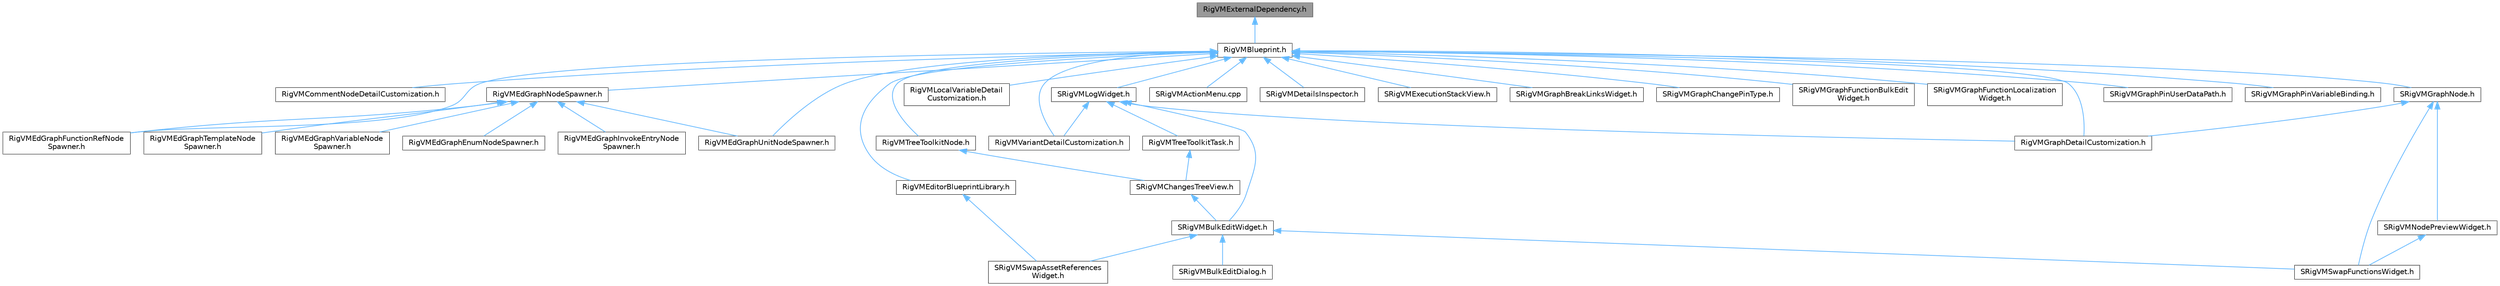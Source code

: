 digraph "RigVMExternalDependency.h"
{
 // INTERACTIVE_SVG=YES
 // LATEX_PDF_SIZE
  bgcolor="transparent";
  edge [fontname=Helvetica,fontsize=10,labelfontname=Helvetica,labelfontsize=10];
  node [fontname=Helvetica,fontsize=10,shape=box,height=0.2,width=0.4];
  Node1 [id="Node000001",label="RigVMExternalDependency.h",height=0.2,width=0.4,color="gray40", fillcolor="grey60", style="filled", fontcolor="black",tooltip=" "];
  Node1 -> Node2 [id="edge1_Node000001_Node000002",dir="back",color="steelblue1",style="solid",tooltip=" "];
  Node2 [id="Node000002",label="RigVMBlueprint.h",height=0.2,width=0.4,color="grey40", fillcolor="white", style="filled",URL="$df/d44/RigVMBlueprint_8h.html",tooltip=" "];
  Node2 -> Node3 [id="edge2_Node000002_Node000003",dir="back",color="steelblue1",style="solid",tooltip=" "];
  Node3 [id="Node000003",label="RigVMCommentNodeDetailCustomization.h",height=0.2,width=0.4,color="grey40", fillcolor="white", style="filled",URL="$de/ddb/RigVMCommentNodeDetailCustomization_8h.html",tooltip=" "];
  Node2 -> Node4 [id="edge3_Node000002_Node000004",dir="back",color="steelblue1",style="solid",tooltip=" "];
  Node4 [id="Node000004",label="RigVMEdGraphFunctionRefNode\lSpawner.h",height=0.2,width=0.4,color="grey40", fillcolor="white", style="filled",URL="$d3/d16/RigVMEdGraphFunctionRefNodeSpawner_8h.html",tooltip=" "];
  Node2 -> Node5 [id="edge4_Node000002_Node000005",dir="back",color="steelblue1",style="solid",tooltip=" "];
  Node5 [id="Node000005",label="RigVMEdGraphNodeSpawner.h",height=0.2,width=0.4,color="grey40", fillcolor="white", style="filled",URL="$d4/d8b/RigVMEdGraphNodeSpawner_8h.html",tooltip=" "];
  Node5 -> Node6 [id="edge5_Node000005_Node000006",dir="back",color="steelblue1",style="solid",tooltip=" "];
  Node6 [id="Node000006",label="RigVMEdGraphEnumNodeSpawner.h",height=0.2,width=0.4,color="grey40", fillcolor="white", style="filled",URL="$d3/dfd/RigVMEdGraphEnumNodeSpawner_8h.html",tooltip=" "];
  Node5 -> Node4 [id="edge6_Node000005_Node000004",dir="back",color="steelblue1",style="solid",tooltip=" "];
  Node5 -> Node7 [id="edge7_Node000005_Node000007",dir="back",color="steelblue1",style="solid",tooltip=" "];
  Node7 [id="Node000007",label="RigVMEdGraphInvokeEntryNode\lSpawner.h",height=0.2,width=0.4,color="grey40", fillcolor="white", style="filled",URL="$d9/de6/RigVMEdGraphInvokeEntryNodeSpawner_8h.html",tooltip=" "];
  Node5 -> Node8 [id="edge8_Node000005_Node000008",dir="back",color="steelblue1",style="solid",tooltip=" "];
  Node8 [id="Node000008",label="RigVMEdGraphTemplateNode\lSpawner.h",height=0.2,width=0.4,color="grey40", fillcolor="white", style="filled",URL="$d9/d6c/RigVMEdGraphTemplateNodeSpawner_8h.html",tooltip=" "];
  Node5 -> Node9 [id="edge9_Node000005_Node000009",dir="back",color="steelblue1",style="solid",tooltip=" "];
  Node9 [id="Node000009",label="RigVMEdGraphUnitNodeSpawner.h",height=0.2,width=0.4,color="grey40", fillcolor="white", style="filled",URL="$d3/d6b/RigVMEdGraphUnitNodeSpawner_8h.html",tooltip=" "];
  Node5 -> Node10 [id="edge10_Node000005_Node000010",dir="back",color="steelblue1",style="solid",tooltip=" "];
  Node10 [id="Node000010",label="RigVMEdGraphVariableNode\lSpawner.h",height=0.2,width=0.4,color="grey40", fillcolor="white", style="filled",URL="$d0/d83/RigVMEdGraphVariableNodeSpawner_8h.html",tooltip=" "];
  Node2 -> Node9 [id="edge11_Node000002_Node000009",dir="back",color="steelblue1",style="solid",tooltip=" "];
  Node2 -> Node11 [id="edge12_Node000002_Node000011",dir="back",color="steelblue1",style="solid",tooltip=" "];
  Node11 [id="Node000011",label="RigVMEditorBlueprintLibrary.h",height=0.2,width=0.4,color="grey40", fillcolor="white", style="filled",URL="$d9/d31/RigVMEditorBlueprintLibrary_8h.html",tooltip=" "];
  Node11 -> Node12 [id="edge13_Node000011_Node000012",dir="back",color="steelblue1",style="solid",tooltip=" "];
  Node12 [id="Node000012",label="SRigVMSwapAssetReferences\lWidget.h",height=0.2,width=0.4,color="grey40", fillcolor="white", style="filled",URL="$db/d3f/SRigVMSwapAssetReferencesWidget_8h.html",tooltip=" "];
  Node2 -> Node13 [id="edge14_Node000002_Node000013",dir="back",color="steelblue1",style="solid",tooltip=" "];
  Node13 [id="Node000013",label="RigVMGraphDetailCustomization.h",height=0.2,width=0.4,color="grey40", fillcolor="white", style="filled",URL="$da/d8c/RigVMGraphDetailCustomization_8h.html",tooltip=" "];
  Node2 -> Node14 [id="edge15_Node000002_Node000014",dir="back",color="steelblue1",style="solid",tooltip=" "];
  Node14 [id="Node000014",label="RigVMLocalVariableDetail\lCustomization.h",height=0.2,width=0.4,color="grey40", fillcolor="white", style="filled",URL="$de/de8/RigVMLocalVariableDetailCustomization_8h.html",tooltip=" "];
  Node2 -> Node15 [id="edge16_Node000002_Node000015",dir="back",color="steelblue1",style="solid",tooltip=" "];
  Node15 [id="Node000015",label="RigVMTreeToolkitNode.h",height=0.2,width=0.4,color="grey40", fillcolor="white", style="filled",URL="$dc/d84/RigVMTreeToolkitNode_8h.html",tooltip=" "];
  Node15 -> Node16 [id="edge17_Node000015_Node000016",dir="back",color="steelblue1",style="solid",tooltip=" "];
  Node16 [id="Node000016",label="SRigVMChangesTreeView.h",height=0.2,width=0.4,color="grey40", fillcolor="white", style="filled",URL="$dd/d83/SRigVMChangesTreeView_8h.html",tooltip=" "];
  Node16 -> Node17 [id="edge18_Node000016_Node000017",dir="back",color="steelblue1",style="solid",tooltip=" "];
  Node17 [id="Node000017",label="SRigVMBulkEditWidget.h",height=0.2,width=0.4,color="grey40", fillcolor="white", style="filled",URL="$d7/dab/SRigVMBulkEditWidget_8h.html",tooltip=" "];
  Node17 -> Node18 [id="edge19_Node000017_Node000018",dir="back",color="steelblue1",style="solid",tooltip=" "];
  Node18 [id="Node000018",label="SRigVMBulkEditDialog.h",height=0.2,width=0.4,color="grey40", fillcolor="white", style="filled",URL="$dd/d89/SRigVMBulkEditDialog_8h.html",tooltip=" "];
  Node17 -> Node12 [id="edge20_Node000017_Node000012",dir="back",color="steelblue1",style="solid",tooltip=" "];
  Node17 -> Node19 [id="edge21_Node000017_Node000019",dir="back",color="steelblue1",style="solid",tooltip=" "];
  Node19 [id="Node000019",label="SRigVMSwapFunctionsWidget.h",height=0.2,width=0.4,color="grey40", fillcolor="white", style="filled",URL="$d0/da2/SRigVMSwapFunctionsWidget_8h.html",tooltip=" "];
  Node2 -> Node20 [id="edge22_Node000002_Node000020",dir="back",color="steelblue1",style="solid",tooltip=" "];
  Node20 [id="Node000020",label="RigVMVariantDetailCustomization.h",height=0.2,width=0.4,color="grey40", fillcolor="white", style="filled",URL="$d2/db8/RigVMVariantDetailCustomization_8h.html",tooltip=" "];
  Node2 -> Node21 [id="edge23_Node000002_Node000021",dir="back",color="steelblue1",style="solid",tooltip=" "];
  Node21 [id="Node000021",label="SRigVMActionMenu.cpp",height=0.2,width=0.4,color="grey40", fillcolor="white", style="filled",URL="$dc/d4c/SRigVMActionMenu_8cpp.html",tooltip=" "];
  Node2 -> Node22 [id="edge24_Node000002_Node000022",dir="back",color="steelblue1",style="solid",tooltip=" "];
  Node22 [id="Node000022",label="SRigVMDetailsInspector.h",height=0.2,width=0.4,color="grey40", fillcolor="white", style="filled",URL="$df/dfb/SRigVMDetailsInspector_8h.html",tooltip=" "];
  Node2 -> Node23 [id="edge25_Node000002_Node000023",dir="back",color="steelblue1",style="solid",tooltip=" "];
  Node23 [id="Node000023",label="SRigVMExecutionStackView.h",height=0.2,width=0.4,color="grey40", fillcolor="white", style="filled",URL="$d9/d2b/SRigVMExecutionStackView_8h.html",tooltip=" "];
  Node2 -> Node24 [id="edge26_Node000002_Node000024",dir="back",color="steelblue1",style="solid",tooltip=" "];
  Node24 [id="Node000024",label="SRigVMGraphBreakLinksWidget.h",height=0.2,width=0.4,color="grey40", fillcolor="white", style="filled",URL="$d8/d4a/SRigVMGraphBreakLinksWidget_8h.html",tooltip=" "];
  Node2 -> Node25 [id="edge27_Node000002_Node000025",dir="back",color="steelblue1",style="solid",tooltip=" "];
  Node25 [id="Node000025",label="SRigVMGraphChangePinType.h",height=0.2,width=0.4,color="grey40", fillcolor="white", style="filled",URL="$d4/da7/SRigVMGraphChangePinType_8h.html",tooltip=" "];
  Node2 -> Node26 [id="edge28_Node000002_Node000026",dir="back",color="steelblue1",style="solid",tooltip=" "];
  Node26 [id="Node000026",label="SRigVMGraphFunctionBulkEdit\lWidget.h",height=0.2,width=0.4,color="grey40", fillcolor="white", style="filled",URL="$db/dbf/SRigVMGraphFunctionBulkEditWidget_8h.html",tooltip=" "];
  Node2 -> Node27 [id="edge29_Node000002_Node000027",dir="back",color="steelblue1",style="solid",tooltip=" "];
  Node27 [id="Node000027",label="SRigVMGraphFunctionLocalization\lWidget.h",height=0.2,width=0.4,color="grey40", fillcolor="white", style="filled",URL="$dd/d59/SRigVMGraphFunctionLocalizationWidget_8h.html",tooltip=" "];
  Node2 -> Node28 [id="edge30_Node000002_Node000028",dir="back",color="steelblue1",style="solid",tooltip=" "];
  Node28 [id="Node000028",label="SRigVMGraphNode.h",height=0.2,width=0.4,color="grey40", fillcolor="white", style="filled",URL="$d0/d1e/SRigVMGraphNode_8h.html",tooltip=" "];
  Node28 -> Node13 [id="edge31_Node000028_Node000013",dir="back",color="steelblue1",style="solid",tooltip=" "];
  Node28 -> Node29 [id="edge32_Node000028_Node000029",dir="back",color="steelblue1",style="solid",tooltip=" "];
  Node29 [id="Node000029",label="SRigVMNodePreviewWidget.h",height=0.2,width=0.4,color="grey40", fillcolor="white", style="filled",URL="$d5/d72/SRigVMNodePreviewWidget_8h.html",tooltip=" "];
  Node29 -> Node19 [id="edge33_Node000029_Node000019",dir="back",color="steelblue1",style="solid",tooltip=" "];
  Node28 -> Node19 [id="edge34_Node000028_Node000019",dir="back",color="steelblue1",style="solid",tooltip=" "];
  Node2 -> Node30 [id="edge35_Node000002_Node000030",dir="back",color="steelblue1",style="solid",tooltip=" "];
  Node30 [id="Node000030",label="SRigVMGraphPinUserDataPath.h",height=0.2,width=0.4,color="grey40", fillcolor="white", style="filled",URL="$d5/d31/SRigVMGraphPinUserDataPath_8h.html",tooltip=" "];
  Node2 -> Node31 [id="edge36_Node000002_Node000031",dir="back",color="steelblue1",style="solid",tooltip=" "];
  Node31 [id="Node000031",label="SRigVMGraphPinVariableBinding.h",height=0.2,width=0.4,color="grey40", fillcolor="white", style="filled",URL="$db/dca/SRigVMGraphPinVariableBinding_8h.html",tooltip=" "];
  Node2 -> Node32 [id="edge37_Node000002_Node000032",dir="back",color="steelblue1",style="solid",tooltip=" "];
  Node32 [id="Node000032",label="SRigVMLogWidget.h",height=0.2,width=0.4,color="grey40", fillcolor="white", style="filled",URL="$d9/dab/SRigVMLogWidget_8h.html",tooltip=" "];
  Node32 -> Node13 [id="edge38_Node000032_Node000013",dir="back",color="steelblue1",style="solid",tooltip=" "];
  Node32 -> Node33 [id="edge39_Node000032_Node000033",dir="back",color="steelblue1",style="solid",tooltip=" "];
  Node33 [id="Node000033",label="RigVMTreeToolkitTask.h",height=0.2,width=0.4,color="grey40", fillcolor="white", style="filled",URL="$d1/dd5/RigVMTreeToolkitTask_8h.html",tooltip=" "];
  Node33 -> Node16 [id="edge40_Node000033_Node000016",dir="back",color="steelblue1",style="solid",tooltip=" "];
  Node32 -> Node20 [id="edge41_Node000032_Node000020",dir="back",color="steelblue1",style="solid",tooltip=" "];
  Node32 -> Node17 [id="edge42_Node000032_Node000017",dir="back",color="steelblue1",style="solid",tooltip=" "];
}
